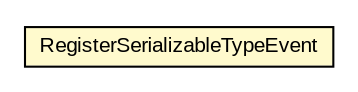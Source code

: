 #!/usr/local/bin/dot
#
# Class diagram 
# Generated by UMLGraph version R5_6-24-gf6e263 (http://www.umlgraph.org/)
#

digraph G {
	edge [fontname="arial",fontsize=10,labelfontname="arial",labelfontsize=10];
	node [fontname="arial",fontsize=10,shape=plaintext];
	nodesep=0.25;
	ranksep=0.5;
	rankdir=LR;
	// com.gwtplatform.dispatch.rest.rebind.event.RegisterSerializableTypeEvent
	c434804 [label=<<table title="com.gwtplatform.dispatch.rest.rebind.event.RegisterSerializableTypeEvent" border="0" cellborder="1" cellspacing="0" cellpadding="2" port="p" bgcolor="lemonChiffon" href="./RegisterSerializableTypeEvent.html">
		<tr><td><table border="0" cellspacing="0" cellpadding="1">
<tr><td align="center" balign="center"> RegisterSerializableTypeEvent </td></tr>
		</table></td></tr>
		</table>>, URL="./RegisterSerializableTypeEvent.html", fontname="arial", fontcolor="black", fontsize=10.0];
}

